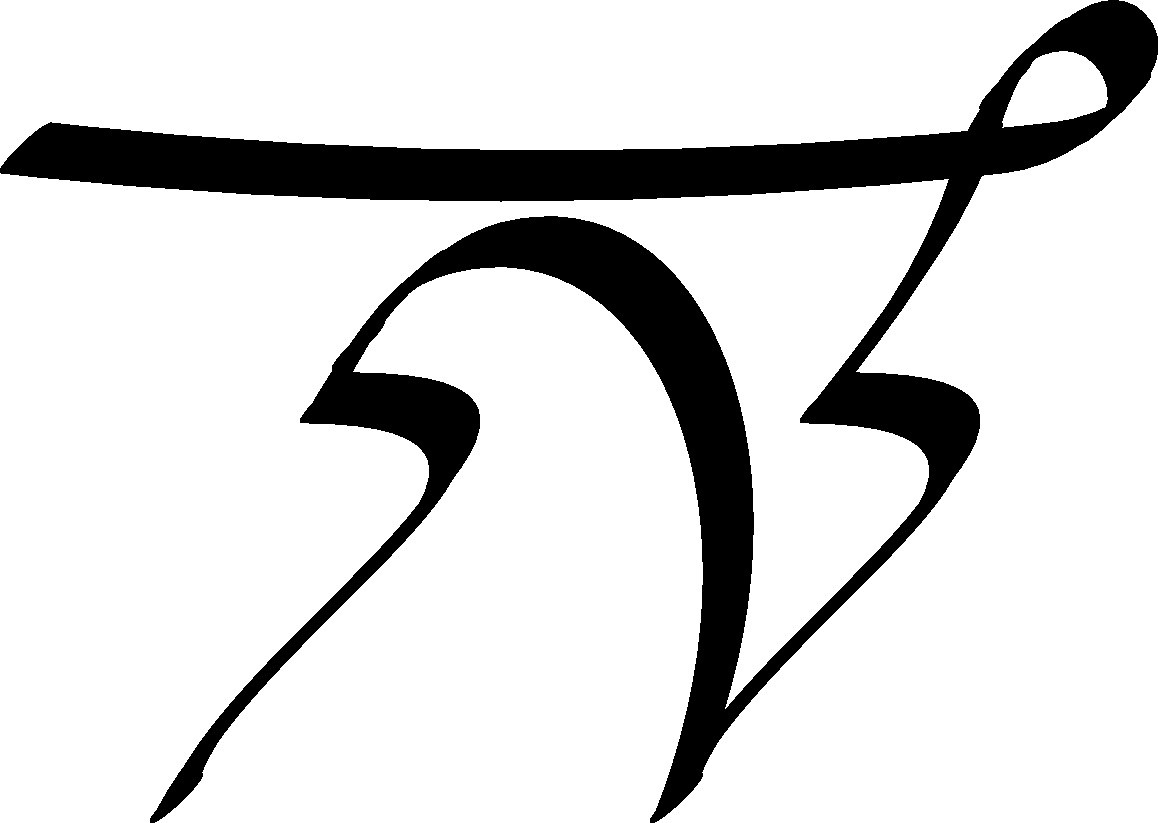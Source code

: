 unitsize(5);
pen slanty = makepen(scale(5)*slant(1.0)*xscale(0.333)*circle((0,0),2.5));
currentpen = slanty;
//path stormy = (0,0)..(100,0)..{S}(100,0)..(50,-50)..(25,-25)..(0,-50);
//path stormy = (0,0)..(100,0)..(110,10)..(100,0)..(50,-50)..(25,-25)..(0,-50);
//path stormy = (0,0)..(100,0)..(105,10)..(95,0)..(55,-50)..(25,-25)..{SW}(0,-50);
//path stormy = (0,0)..(100,0)..(110,10)..(95,0)..{curl 0}(65,-50){NE}..(25,-25)..{SW}(0,-50);
path stormy = (0,0)..(100,0)..(110,10)..(95,0)..{curl 0}(80,-25){E}.. tension 3/4 and 1 ..{S+SW}(65,-65){N+NE}..(45,-10)..{curl 0}(30,-25){E}.. tension 3/4 and 1 ..{S+SW}(15,-65);
draw(stormy);
